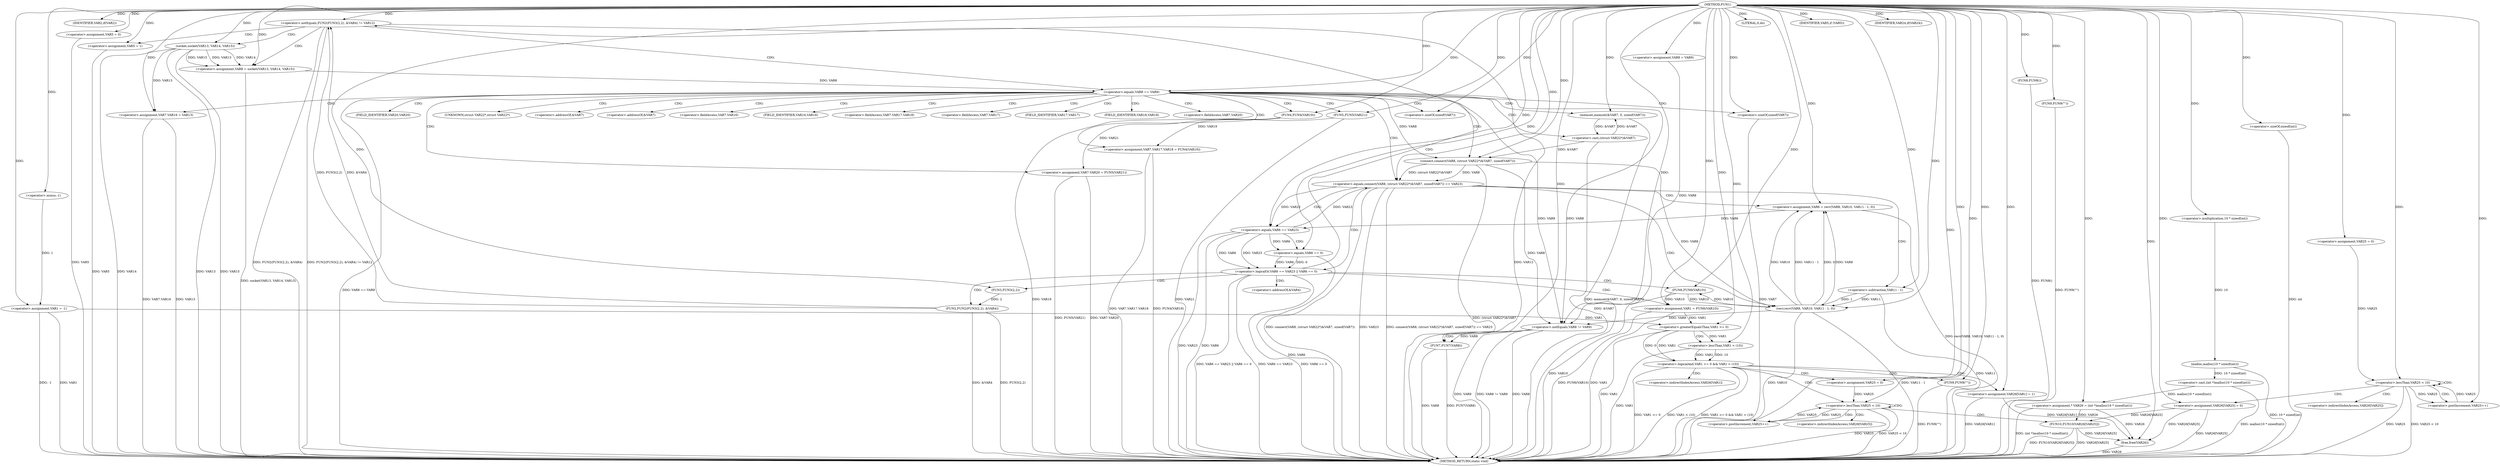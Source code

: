 digraph FUN1 {  
"1000100" [label = "(METHOD,FUN1)" ]
"1000292" [label = "(METHOD_RETURN,static void)" ]
"1000103" [label = "(<operator>.assignment,VAR1 = -1)" ]
"1000105" [label = "(<operator>.minus,-1)" ]
"1000108" [label = "(IDENTIFIER,VAR2,if(VAR2))" ]
"1000113" [label = "(<operator>.assignment,VAR5 = 0)" ]
"1000119" [label = "(<operator>.assignment,VAR8 = VAR9)" ]
"1000126" [label = "(<operator>.notEquals,FUN2(FUN3(2,2), &VAR4) != VAR12)" ]
"1000127" [label = "(FUN2,FUN2(FUN3(2,2), &VAR4))" ]
"1000128" [label = "(FUN3,FUN3(2,2))" ]
"1000136" [label = "(<operator>.assignment,VAR5 = 1)" ]
"1000139" [label = "(<operator>.assignment,VAR8 = socket(VAR13, VAR14, VAR15))" ]
"1000141" [label = "(socket,socket(VAR13, VAR14, VAR15))" ]
"1000146" [label = "(<operator>.equals,VAR8 == VAR9)" ]
"1000151" [label = "(memset,memset(&VAR7, 0, sizeof(VAR7)))" ]
"1000155" [label = "(<operator>.sizeOf,sizeof(VAR7))" ]
"1000157" [label = "(<operator>.assignment,VAR7.VAR16 = VAR13)" ]
"1000162" [label = "(<operator>.assignment,VAR7.VAR17.VAR18 = FUN4(VAR19))" ]
"1000168" [label = "(FUN4,FUN4(VAR19))" ]
"1000170" [label = "(<operator>.assignment,VAR7.VAR20 = FUN5(VAR21))" ]
"1000174" [label = "(FUN5,FUN5(VAR21))" ]
"1000177" [label = "(<operator>.equals,connect(VAR8, (struct VAR22*)&VAR7, sizeof(VAR7)) == VAR23)" ]
"1000178" [label = "(connect,connect(VAR8, (struct VAR22*)&VAR7, sizeof(VAR7)))" ]
"1000180" [label = "(<operator>.cast,(struct VAR22*)&VAR7)" ]
"1000184" [label = "(<operator>.sizeOf,sizeof(VAR7))" ]
"1000189" [label = "(<operator>.assignment,VAR6 = recv(VAR8, VAR10, VAR11 - 1, 0))" ]
"1000191" [label = "(recv,recv(VAR8, VAR10, VAR11 - 1, 0))" ]
"1000194" [label = "(<operator>.subtraction,VAR11 - 1)" ]
"1000199" [label = "(<operator>.logicalOr,VAR6 == VAR23 || VAR6 == 0)" ]
"1000200" [label = "(<operator>.equals,VAR6 == VAR23)" ]
"1000203" [label = "(<operator>.equals,VAR6 == 0)" ]
"1000208" [label = "(<operator>.assignment,VAR1 = FUN6(VAR10))" ]
"1000210" [label = "(FUN6,FUN6(VAR10))" ]
"1000212" [label = "(LITERAL,0,do)" ]
"1000214" [label = "(<operator>.notEquals,VAR8 != VAR9)" ]
"1000218" [label = "(FUN7,FUN7(VAR8))" ]
"1000221" [label = "(IDENTIFIER,VAR5,if (VAR5))" ]
"1000223" [label = "(FUN8,FUN8())" ]
"1000225" [label = "(IDENTIFIER,VAR24,if(VAR24))" ]
"1000227" [label = "(FUN9,FUN9(\"\"))" ]
"1000234" [label = "(<operator>.assignment,* VAR26 = (int *)malloc(10 * sizeof(int)))" ]
"1000236" [label = "(<operator>.cast,(int *)malloc(10 * sizeof(int)))" ]
"1000238" [label = "(malloc,malloc(10 * sizeof(int)))" ]
"1000239" [label = "(<operator>.multiplication,10 * sizeof(int))" ]
"1000241" [label = "(<operator>.sizeOf,sizeof(int))" ]
"1000244" [label = "(<operator>.assignment,VAR25 = 0)" ]
"1000247" [label = "(<operator>.lessThan,VAR25 < 10)" ]
"1000250" [label = "(<operator>.postIncrement,VAR25++)" ]
"1000253" [label = "(<operator>.assignment,VAR26[VAR25] = 0)" ]
"1000259" [label = "(<operator>.logicalAnd,VAR1 >= 0 && VAR1 < (10))" ]
"1000260" [label = "(<operator>.greaterEqualsThan,VAR1 >= 0)" ]
"1000263" [label = "(<operator>.lessThan,VAR1 < (10))" ]
"1000267" [label = "(<operator>.assignment,VAR26[VAR1] = 1)" ]
"1000273" [label = "(<operator>.assignment,VAR25 = 0)" ]
"1000276" [label = "(<operator>.lessThan,VAR25 < 10)" ]
"1000279" [label = "(<operator>.postIncrement,VAR25++)" ]
"1000282" [label = "(FUN10,FUN10(VAR26[VAR25]))" ]
"1000288" [label = "(FUN9,FUN9(\"\"))" ]
"1000290" [label = "(free,free(VAR26))" ]
"1000131" [label = "(<operator>.addressOf,&VAR4)" ]
"1000152" [label = "(<operator>.addressOf,&VAR7)" ]
"1000158" [label = "(<operator>.fieldAccess,VAR7.VAR16)" ]
"1000160" [label = "(FIELD_IDENTIFIER,VAR16,VAR16)" ]
"1000163" [label = "(<operator>.fieldAccess,VAR7.VAR17.VAR18)" ]
"1000164" [label = "(<operator>.fieldAccess,VAR7.VAR17)" ]
"1000166" [label = "(FIELD_IDENTIFIER,VAR17,VAR17)" ]
"1000167" [label = "(FIELD_IDENTIFIER,VAR18,VAR18)" ]
"1000171" [label = "(<operator>.fieldAccess,VAR7.VAR20)" ]
"1000173" [label = "(FIELD_IDENTIFIER,VAR20,VAR20)" ]
"1000181" [label = "(UNKNOWN,struct VAR22*,struct VAR22*)" ]
"1000182" [label = "(<operator>.addressOf,&VAR7)" ]
"1000254" [label = "(<operator>.indirectIndexAccess,VAR26[VAR25])" ]
"1000268" [label = "(<operator>.indirectIndexAccess,VAR26[VAR1])" ]
"1000283" [label = "(<operator>.indirectIndexAccess,VAR26[VAR25])" ]
  "1000141" -> "1000292"  [ label = "DDG: VAR13"] 
  "1000184" -> "1000292"  [ label = "DDG: VAR7"] 
  "1000103" -> "1000292"  [ label = "DDG: VAR1"] 
  "1000126" -> "1000292"  [ label = "DDG: FUN2(FUN3(2,2), &VAR4)"] 
  "1000180" -> "1000292"  [ label = "DDG: &VAR7"] 
  "1000259" -> "1000292"  [ label = "DDG: VAR1 >= 0 && VAR1 < (10)"] 
  "1000177" -> "1000292"  [ label = "DDG: connect(VAR8, (struct VAR22*)&VAR7, sizeof(VAR7))"] 
  "1000247" -> "1000292"  [ label = "DDG: VAR25"] 
  "1000162" -> "1000292"  [ label = "DDG: FUN4(VAR19)"] 
  "1000259" -> "1000292"  [ label = "DDG: VAR1 >= 0"] 
  "1000177" -> "1000292"  [ label = "DDG: VAR23"] 
  "1000126" -> "1000292"  [ label = "DDG: FUN2(FUN3(2,2), &VAR4) != VAR12"] 
  "1000290" -> "1000292"  [ label = "DDG: VAR26"] 
  "1000191" -> "1000292"  [ label = "DDG: VAR11 - 1"] 
  "1000200" -> "1000292"  [ label = "DDG: VAR6"] 
  "1000227" -> "1000292"  [ label = "DDG: FUN9(\"\")"] 
  "1000223" -> "1000292"  [ label = "DDG: FUN8()"] 
  "1000208" -> "1000292"  [ label = "DDG: VAR1"] 
  "1000282" -> "1000292"  [ label = "DDG: FUN10(VAR26[VAR25])"] 
  "1000208" -> "1000292"  [ label = "DDG: FUN6(VAR10)"] 
  "1000234" -> "1000292"  [ label = "DDG: (int *)malloc(10 * sizeof(int))"] 
  "1000151" -> "1000292"  [ label = "DDG: memset(&VAR7, 0, sizeof(VAR7))"] 
  "1000238" -> "1000292"  [ label = "DDG: 10 * sizeof(int)"] 
  "1000168" -> "1000292"  [ label = "DDG: VAR19"] 
  "1000199" -> "1000292"  [ label = "DDG: VAR6 == VAR23"] 
  "1000214" -> "1000292"  [ label = "DDG: VAR9"] 
  "1000103" -> "1000292"  [ label = "DDG: -1"] 
  "1000218" -> "1000292"  [ label = "DDG: VAR8"] 
  "1000214" -> "1000292"  [ label = "DDG: VAR8 != VAR9"] 
  "1000253" -> "1000292"  [ label = "DDG: VAR26[VAR25]"] 
  "1000236" -> "1000292"  [ label = "DDG: malloc(10 * sizeof(int))"] 
  "1000113" -> "1000292"  [ label = "DDG: VAR5"] 
  "1000139" -> "1000292"  [ label = "DDG: socket(VAR13, VAR14, VAR15)"] 
  "1000194" -> "1000292"  [ label = "DDG: VAR11"] 
  "1000267" -> "1000292"  [ label = "DDG: VAR26[VAR1]"] 
  "1000141" -> "1000292"  [ label = "DDG: VAR15"] 
  "1000157" -> "1000292"  [ label = "DDG: VAR7.VAR16"] 
  "1000189" -> "1000292"  [ label = "DDG: recv(VAR8, VAR10, VAR11 - 1, 0)"] 
  "1000259" -> "1000292"  [ label = "DDG: VAR1 < (10)"] 
  "1000178" -> "1000292"  [ label = "DDG: (struct VAR22*)&VAR7"] 
  "1000263" -> "1000292"  [ label = "DDG: VAR1"] 
  "1000218" -> "1000292"  [ label = "DDG: FUN7(VAR8)"] 
  "1000199" -> "1000292"  [ label = "DDG: VAR6 == 0"] 
  "1000276" -> "1000292"  [ label = "DDG: VAR25 < 10"] 
  "1000126" -> "1000292"  [ label = "DDG: VAR12"] 
  "1000199" -> "1000292"  [ label = "DDG: VAR6 == VAR23 || VAR6 == 0"] 
  "1000191" -> "1000292"  [ label = "DDG: VAR10"] 
  "1000210" -> "1000292"  [ label = "DDG: VAR10"] 
  "1000141" -> "1000292"  [ label = "DDG: VAR14"] 
  "1000276" -> "1000292"  [ label = "DDG: VAR25"] 
  "1000241" -> "1000292"  [ label = "DDG: int"] 
  "1000288" -> "1000292"  [ label = "DDG: FUN9(\"\")"] 
  "1000170" -> "1000292"  [ label = "DDG: VAR7.VAR20"] 
  "1000214" -> "1000292"  [ label = "DDG: VAR8"] 
  "1000177" -> "1000292"  [ label = "DDG: connect(VAR8, (struct VAR22*)&VAR7, sizeof(VAR7)) == VAR23"] 
  "1000260" -> "1000292"  [ label = "DDG: VAR1"] 
  "1000127" -> "1000292"  [ label = "DDG: FUN3(2,2)"] 
  "1000162" -> "1000292"  [ label = "DDG: VAR7.VAR17.VAR18"] 
  "1000282" -> "1000292"  [ label = "DDG: VAR26[VAR25]"] 
  "1000146" -> "1000292"  [ label = "DDG: VAR8 == VAR9"] 
  "1000157" -> "1000292"  [ label = "DDG: VAR13"] 
  "1000170" -> "1000292"  [ label = "DDG: FUN5(VAR21)"] 
  "1000136" -> "1000292"  [ label = "DDG: VAR5"] 
  "1000174" -> "1000292"  [ label = "DDG: VAR21"] 
  "1000247" -> "1000292"  [ label = "DDG: VAR25 < 10"] 
  "1000203" -> "1000292"  [ label = "DDG: VAR6"] 
  "1000127" -> "1000292"  [ label = "DDG: &VAR4"] 
  "1000200" -> "1000292"  [ label = "DDG: VAR23"] 
  "1000105" -> "1000103"  [ label = "DDG: 1"] 
  "1000100" -> "1000103"  [ label = "DDG: "] 
  "1000100" -> "1000105"  [ label = "DDG: "] 
  "1000100" -> "1000108"  [ label = "DDG: "] 
  "1000100" -> "1000113"  [ label = "DDG: "] 
  "1000100" -> "1000119"  [ label = "DDG: "] 
  "1000127" -> "1000126"  [ label = "DDG: FUN3(2,2)"] 
  "1000127" -> "1000126"  [ label = "DDG: &VAR4"] 
  "1000128" -> "1000127"  [ label = "DDG: 2"] 
  "1000100" -> "1000128"  [ label = "DDG: "] 
  "1000100" -> "1000126"  [ label = "DDG: "] 
  "1000100" -> "1000136"  [ label = "DDG: "] 
  "1000141" -> "1000139"  [ label = "DDG: VAR13"] 
  "1000141" -> "1000139"  [ label = "DDG: VAR14"] 
  "1000141" -> "1000139"  [ label = "DDG: VAR15"] 
  "1000100" -> "1000139"  [ label = "DDG: "] 
  "1000100" -> "1000141"  [ label = "DDG: "] 
  "1000139" -> "1000146"  [ label = "DDG: VAR8"] 
  "1000100" -> "1000146"  [ label = "DDG: "] 
  "1000180" -> "1000151"  [ label = "DDG: &VAR7"] 
  "1000100" -> "1000151"  [ label = "DDG: "] 
  "1000100" -> "1000155"  [ label = "DDG: "] 
  "1000141" -> "1000157"  [ label = "DDG: VAR13"] 
  "1000100" -> "1000157"  [ label = "DDG: "] 
  "1000168" -> "1000162"  [ label = "DDG: VAR19"] 
  "1000100" -> "1000168"  [ label = "DDG: "] 
  "1000174" -> "1000170"  [ label = "DDG: VAR21"] 
  "1000100" -> "1000174"  [ label = "DDG: "] 
  "1000178" -> "1000177"  [ label = "DDG: VAR8"] 
  "1000178" -> "1000177"  [ label = "DDG: (struct VAR22*)&VAR7"] 
  "1000146" -> "1000178"  [ label = "DDG: VAR8"] 
  "1000100" -> "1000178"  [ label = "DDG: "] 
  "1000180" -> "1000178"  [ label = "DDG: &VAR7"] 
  "1000151" -> "1000180"  [ label = "DDG: &VAR7"] 
  "1000100" -> "1000184"  [ label = "DDG: "] 
  "1000200" -> "1000177"  [ label = "DDG: VAR23"] 
  "1000100" -> "1000177"  [ label = "DDG: "] 
  "1000191" -> "1000189"  [ label = "DDG: VAR8"] 
  "1000191" -> "1000189"  [ label = "DDG: VAR10"] 
  "1000191" -> "1000189"  [ label = "DDG: VAR11 - 1"] 
  "1000191" -> "1000189"  [ label = "DDG: 0"] 
  "1000100" -> "1000189"  [ label = "DDG: "] 
  "1000178" -> "1000191"  [ label = "DDG: VAR8"] 
  "1000100" -> "1000191"  [ label = "DDG: "] 
  "1000210" -> "1000191"  [ label = "DDG: VAR10"] 
  "1000194" -> "1000191"  [ label = "DDG: VAR11"] 
  "1000194" -> "1000191"  [ label = "DDG: 1"] 
  "1000100" -> "1000194"  [ label = "DDG: "] 
  "1000200" -> "1000199"  [ label = "DDG: VAR6"] 
  "1000200" -> "1000199"  [ label = "DDG: VAR23"] 
  "1000189" -> "1000200"  [ label = "DDG: VAR6"] 
  "1000100" -> "1000200"  [ label = "DDG: "] 
  "1000177" -> "1000200"  [ label = "DDG: VAR23"] 
  "1000203" -> "1000199"  [ label = "DDG: VAR6"] 
  "1000203" -> "1000199"  [ label = "DDG: 0"] 
  "1000200" -> "1000203"  [ label = "DDG: VAR6"] 
  "1000100" -> "1000203"  [ label = "DDG: "] 
  "1000210" -> "1000208"  [ label = "DDG: VAR10"] 
  "1000100" -> "1000208"  [ label = "DDG: "] 
  "1000191" -> "1000210"  [ label = "DDG: VAR10"] 
  "1000100" -> "1000210"  [ label = "DDG: "] 
  "1000100" -> "1000212"  [ label = "DDG: "] 
  "1000178" -> "1000214"  [ label = "DDG: VAR8"] 
  "1000119" -> "1000214"  [ label = "DDG: VAR8"] 
  "1000146" -> "1000214"  [ label = "DDG: VAR8"] 
  "1000191" -> "1000214"  [ label = "DDG: VAR8"] 
  "1000100" -> "1000214"  [ label = "DDG: "] 
  "1000146" -> "1000214"  [ label = "DDG: VAR9"] 
  "1000214" -> "1000218"  [ label = "DDG: VAR8"] 
  "1000100" -> "1000218"  [ label = "DDG: "] 
  "1000100" -> "1000221"  [ label = "DDG: "] 
  "1000100" -> "1000223"  [ label = "DDG: "] 
  "1000100" -> "1000225"  [ label = "DDG: "] 
  "1000100" -> "1000227"  [ label = "DDG: "] 
  "1000236" -> "1000234"  [ label = "DDG: malloc(10 * sizeof(int))"] 
  "1000100" -> "1000234"  [ label = "DDG: "] 
  "1000238" -> "1000236"  [ label = "DDG: 10 * sizeof(int)"] 
  "1000239" -> "1000238"  [ label = "DDG: 10"] 
  "1000100" -> "1000239"  [ label = "DDG: "] 
  "1000100" -> "1000241"  [ label = "DDG: "] 
  "1000100" -> "1000244"  [ label = "DDG: "] 
  "1000250" -> "1000247"  [ label = "DDG: VAR25"] 
  "1000244" -> "1000247"  [ label = "DDG: VAR25"] 
  "1000100" -> "1000247"  [ label = "DDG: "] 
  "1000247" -> "1000250"  [ label = "DDG: VAR25"] 
  "1000100" -> "1000250"  [ label = "DDG: "] 
  "1000100" -> "1000253"  [ label = "DDG: "] 
  "1000260" -> "1000259"  [ label = "DDG: VAR1"] 
  "1000260" -> "1000259"  [ label = "DDG: 0"] 
  "1000208" -> "1000260"  [ label = "DDG: VAR1"] 
  "1000103" -> "1000260"  [ label = "DDG: VAR1"] 
  "1000100" -> "1000260"  [ label = "DDG: "] 
  "1000263" -> "1000259"  [ label = "DDG: VAR1"] 
  "1000263" -> "1000259"  [ label = "DDG: 10"] 
  "1000260" -> "1000263"  [ label = "DDG: VAR1"] 
  "1000100" -> "1000263"  [ label = "DDG: "] 
  "1000100" -> "1000267"  [ label = "DDG: "] 
  "1000100" -> "1000273"  [ label = "DDG: "] 
  "1000279" -> "1000276"  [ label = "DDG: VAR25"] 
  "1000273" -> "1000276"  [ label = "DDG: VAR25"] 
  "1000100" -> "1000276"  [ label = "DDG: "] 
  "1000276" -> "1000279"  [ label = "DDG: VAR25"] 
  "1000100" -> "1000279"  [ label = "DDG: "] 
  "1000234" -> "1000282"  [ label = "DDG: VAR26"] 
  "1000253" -> "1000282"  [ label = "DDG: VAR26[VAR25]"] 
  "1000100" -> "1000288"  [ label = "DDG: "] 
  "1000234" -> "1000290"  [ label = "DDG: VAR26"] 
  "1000253" -> "1000290"  [ label = "DDG: VAR26[VAR25]"] 
  "1000267" -> "1000290"  [ label = "DDG: VAR26[VAR1]"] 
  "1000282" -> "1000290"  [ label = "DDG: VAR26[VAR25]"] 
  "1000100" -> "1000290"  [ label = "DDG: "] 
  "1000126" -> "1000141"  [ label = "CDG: "] 
  "1000126" -> "1000139"  [ label = "CDG: "] 
  "1000126" -> "1000146"  [ label = "CDG: "] 
  "1000126" -> "1000136"  [ label = "CDG: "] 
  "1000146" -> "1000164"  [ label = "CDG: "] 
  "1000146" -> "1000174"  [ label = "CDG: "] 
  "1000146" -> "1000182"  [ label = "CDG: "] 
  "1000146" -> "1000166"  [ label = "CDG: "] 
  "1000146" -> "1000180"  [ label = "CDG: "] 
  "1000146" -> "1000157"  [ label = "CDG: "] 
  "1000146" -> "1000167"  [ label = "CDG: "] 
  "1000146" -> "1000151"  [ label = "CDG: "] 
  "1000146" -> "1000160"  [ label = "CDG: "] 
  "1000146" -> "1000152"  [ label = "CDG: "] 
  "1000146" -> "1000163"  [ label = "CDG: "] 
  "1000146" -> "1000168"  [ label = "CDG: "] 
  "1000146" -> "1000178"  [ label = "CDG: "] 
  "1000146" -> "1000173"  [ label = "CDG: "] 
  "1000146" -> "1000158"  [ label = "CDG: "] 
  "1000146" -> "1000155"  [ label = "CDG: "] 
  "1000146" -> "1000170"  [ label = "CDG: "] 
  "1000146" -> "1000171"  [ label = "CDG: "] 
  "1000146" -> "1000184"  [ label = "CDG: "] 
  "1000146" -> "1000177"  [ label = "CDG: "] 
  "1000146" -> "1000162"  [ label = "CDG: "] 
  "1000146" -> "1000181"  [ label = "CDG: "] 
  "1000177" -> "1000200"  [ label = "CDG: "] 
  "1000177" -> "1000191"  [ label = "CDG: "] 
  "1000177" -> "1000199"  [ label = "CDG: "] 
  "1000177" -> "1000194"  [ label = "CDG: "] 
  "1000177" -> "1000189"  [ label = "CDG: "] 
  "1000199" -> "1000208"  [ label = "CDG: "] 
  "1000199" -> "1000210"  [ label = "CDG: "] 
  "1000199" -> "1000127"  [ label = "CDG: "] 
  "1000199" -> "1000128"  [ label = "CDG: "] 
  "1000199" -> "1000126"  [ label = "CDG: "] 
  "1000199" -> "1000131"  [ label = "CDG: "] 
  "1000200" -> "1000203"  [ label = "CDG: "] 
  "1000214" -> "1000218"  [ label = "CDG: "] 
  "1000247" -> "1000254"  [ label = "CDG: "] 
  "1000247" -> "1000250"  [ label = "CDG: "] 
  "1000247" -> "1000247"  [ label = "CDG: "] 
  "1000247" -> "1000253"  [ label = "CDG: "] 
  "1000259" -> "1000268"  [ label = "CDG: "] 
  "1000259" -> "1000276"  [ label = "CDG: "] 
  "1000259" -> "1000273"  [ label = "CDG: "] 
  "1000259" -> "1000288"  [ label = "CDG: "] 
  "1000259" -> "1000267"  [ label = "CDG: "] 
  "1000260" -> "1000263"  [ label = "CDG: "] 
  "1000276" -> "1000276"  [ label = "CDG: "] 
  "1000276" -> "1000282"  [ label = "CDG: "] 
  "1000276" -> "1000279"  [ label = "CDG: "] 
  "1000276" -> "1000283"  [ label = "CDG: "] 
}
